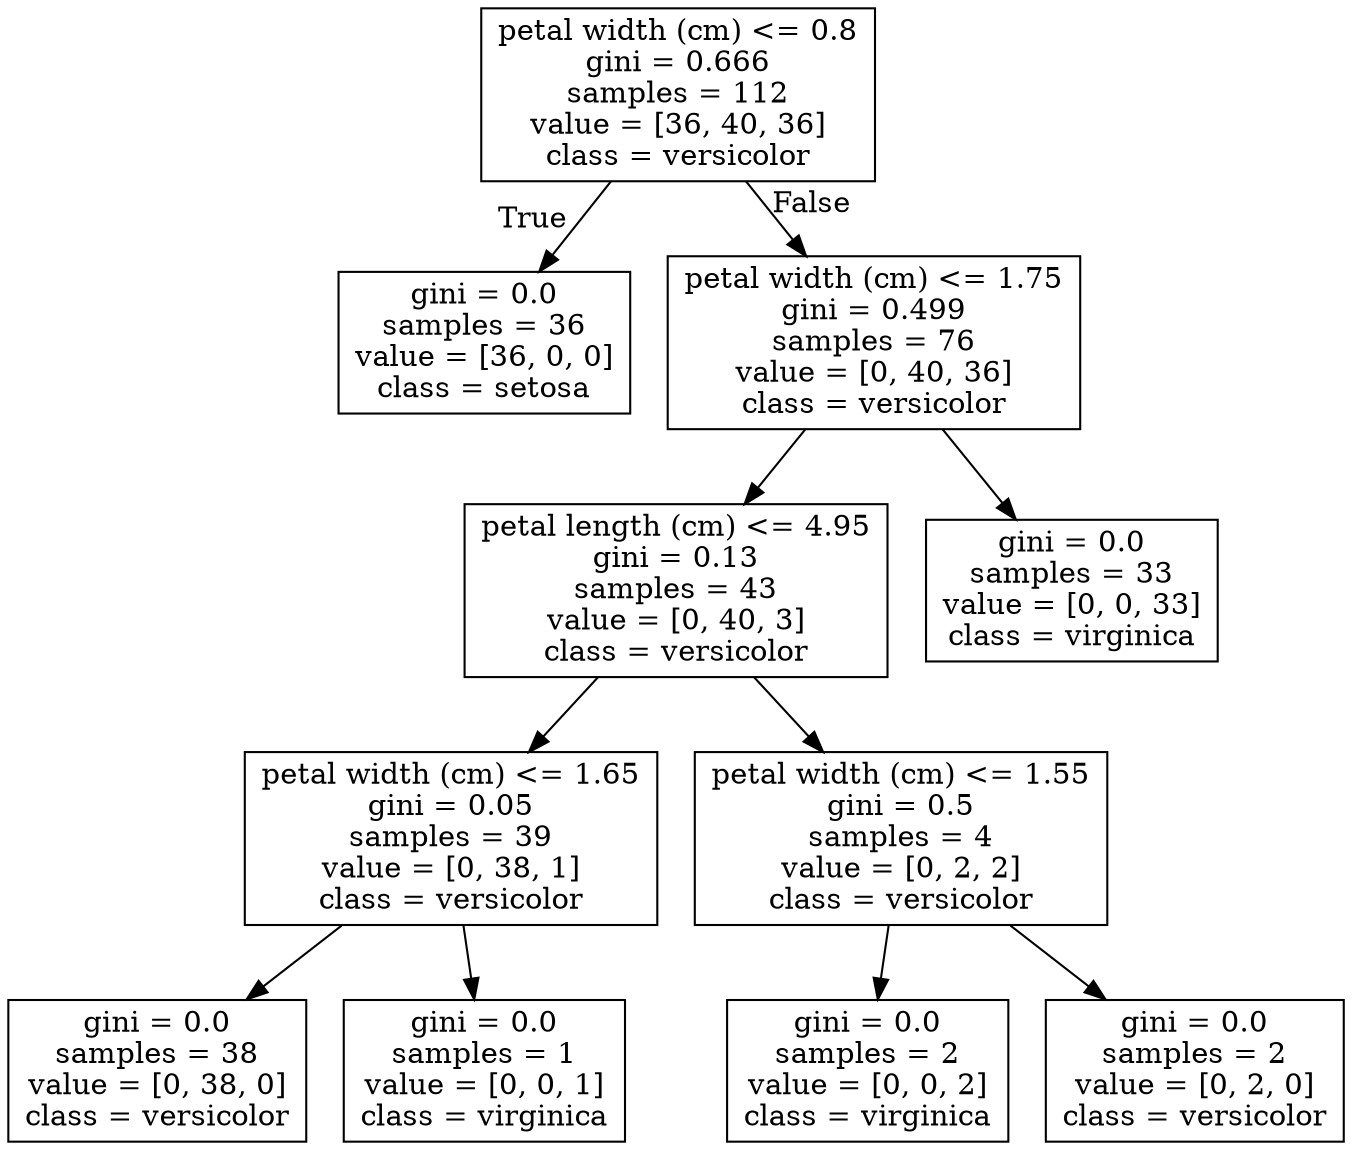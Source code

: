 digraph Tree {
node [shape=box] ;
0 [label="petal width (cm) <= 0.8\ngini = 0.666\nsamples = 112\nvalue = [36, 40, 36]\nclass = versicolor"] ;
1 [label="gini = 0.0\nsamples = 36\nvalue = [36, 0, 0]\nclass = setosa"] ;
0 -> 1 [labeldistance=2.5, labelangle=45, headlabel="True"] ;
2 [label="petal width (cm) <= 1.75\ngini = 0.499\nsamples = 76\nvalue = [0, 40, 36]\nclass = versicolor"] ;
0 -> 2 [labeldistance=2.5, labelangle=-45, headlabel="False"] ;
3 [label="petal length (cm) <= 4.95\ngini = 0.13\nsamples = 43\nvalue = [0, 40, 3]\nclass = versicolor"] ;
2 -> 3 ;
4 [label="petal width (cm) <= 1.65\ngini = 0.05\nsamples = 39\nvalue = [0, 38, 1]\nclass = versicolor"] ;
3 -> 4 ;
5 [label="gini = 0.0\nsamples = 38\nvalue = [0, 38, 0]\nclass = versicolor"] ;
4 -> 5 ;
6 [label="gini = 0.0\nsamples = 1\nvalue = [0, 0, 1]\nclass = virginica"] ;
4 -> 6 ;
7 [label="petal width (cm) <= 1.55\ngini = 0.5\nsamples = 4\nvalue = [0, 2, 2]\nclass = versicolor"] ;
3 -> 7 ;
8 [label="gini = 0.0\nsamples = 2\nvalue = [0, 0, 2]\nclass = virginica"] ;
7 -> 8 ;
9 [label="gini = 0.0\nsamples = 2\nvalue = [0, 2, 0]\nclass = versicolor"] ;
7 -> 9 ;
10 [label="gini = 0.0\nsamples = 33\nvalue = [0, 0, 33]\nclass = virginica"] ;
2 -> 10 ;
}